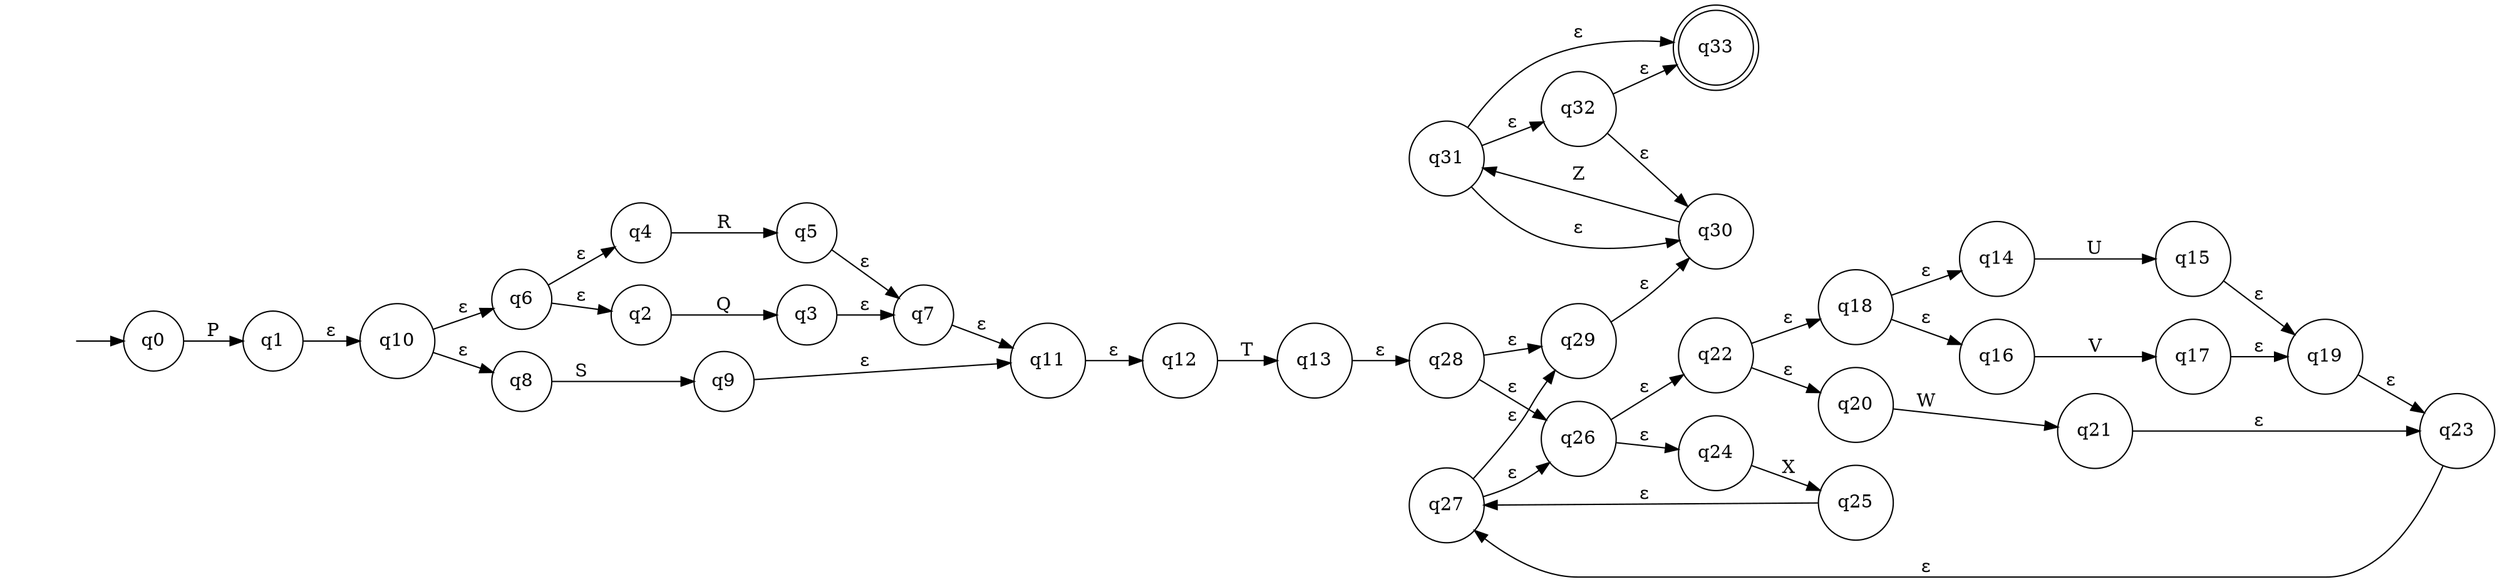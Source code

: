 digraph NFA {
  rankdir=LR;
  node [shape=circle];
  "q33" [shape=doublecircle];
  "" [shape=none];
  "" -> "q0";
  "q25" -> "q27" [label="ε"];
  "q16" -> "q17" [label="V"];
  "q15" -> "q19" [label="ε"];
  "q7" -> "q11" [label="ε"];
  "q11" -> "q12" [label="ε"];
  "q13" -> "q28" [label="ε"];
  "q4" -> "q5" [label="R"];
  "q24" -> "q25" [label="X"];
  "q31" -> "q30" [label="ε"];
  "q31" -> "q32" [label="ε"];
  "q31" -> "q33" [label="ε"];
  "q3" -> "q7" [label="ε"];
  "q9" -> "q11" [label="ε"];
  "q28" -> "q29" [label="ε"];
  "q28" -> "q26" [label="ε"];
  "q23" -> "q27" [label="ε"];
  "q30" -> "q31" [label="Z"];
  "q29" -> "q30" [label="ε"];
  "q10" -> "q6" [label="ε"];
  "q10" -> "q8" [label="ε"];
  "q22" -> "q18" [label="ε"];
  "q22" -> "q20" [label="ε"];
  "q14" -> "q15" [label="U"];
  "q21" -> "q23" [label="ε"];
  "q8" -> "q9" [label="S"];
  "q26" -> "q22" [label="ε"];
  "q26" -> "q24" [label="ε"];
  "q12" -> "q13" [label="T"];
  "q0" -> "q1" [label="P"];
  "q5" -> "q7" [label="ε"];
  "q27" -> "q29" [label="ε"];
  "q27" -> "q26" [label="ε"];
  "q6" -> "q2" [label="ε"];
  "q6" -> "q4" [label="ε"];
  "q32" -> "q33" [label="ε"];
  "q32" -> "q30" [label="ε"];
  "q2" -> "q3" [label="Q"];
  "q18" -> "q16" [label="ε"];
  "q18" -> "q14" [label="ε"];
  "q19" -> "q23" [label="ε"];
  "q20" -> "q21" [label="W"];
  "q1" -> "q10" [label="ε"];
  "q17" -> "q19" [label="ε"];
}
